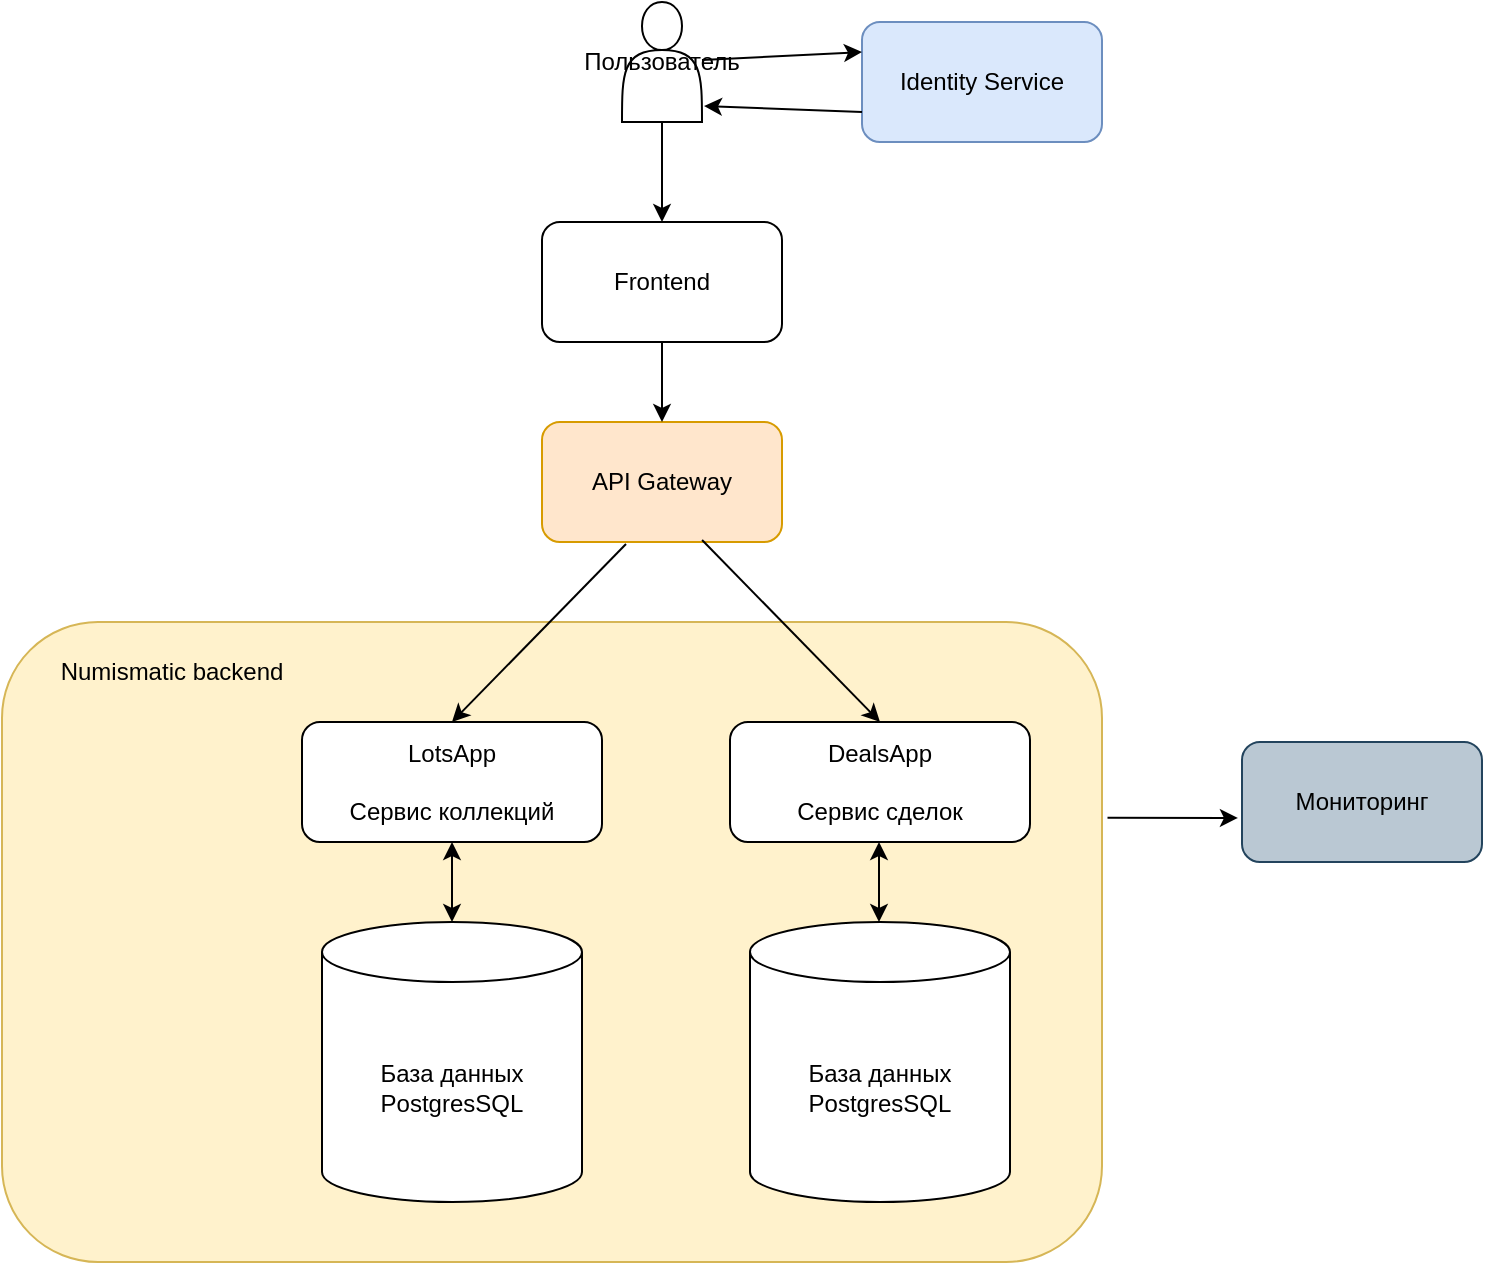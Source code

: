 <mxfile version="24.4.0" type="device">
  <diagram name="Страница — 1" id="sd2RFx1QNJiz3MMCuBXv">
    <mxGraphModel dx="1434" dy="760" grid="1" gridSize="10" guides="1" tooltips="1" connect="1" arrows="1" fold="1" page="1" pageScale="1" pageWidth="827" pageHeight="1169" math="0" shadow="0">
      <root>
        <mxCell id="0" />
        <mxCell id="1" parent="0" />
        <mxCell id="6n-_oiOXOw5-y0gh4UCC-1" value="Frontend" style="rounded=1;whiteSpace=wrap;html=1;" vertex="1" parent="1">
          <mxGeometry x="320" y="140" width="120" height="60" as="geometry" />
        </mxCell>
        <mxCell id="6n-_oiOXOw5-y0gh4UCC-2" value="&lt;div&gt;Пользователь&lt;/div&gt;" style="shape=actor;whiteSpace=wrap;html=1;" vertex="1" parent="1">
          <mxGeometry x="360" y="30" width="40" height="60" as="geometry" />
        </mxCell>
        <mxCell id="6n-_oiOXOw5-y0gh4UCC-5" value="" style="endArrow=classic;html=1;rounded=0;exitX=0.5;exitY=1;exitDx=0;exitDy=0;entryX=0.5;entryY=0;entryDx=0;entryDy=0;" edge="1" parent="1" source="6n-_oiOXOw5-y0gh4UCC-2" target="6n-_oiOXOw5-y0gh4UCC-1">
          <mxGeometry width="50" height="50" relative="1" as="geometry">
            <mxPoint x="390" y="300" as="sourcePoint" />
            <mxPoint x="380" y="160" as="targetPoint" />
          </mxGeometry>
        </mxCell>
        <mxCell id="6n-_oiOXOw5-y0gh4UCC-6" value="API Gateway" style="rounded=1;whiteSpace=wrap;html=1;fillColor=#ffe6cc;strokeColor=#d79b00;" vertex="1" parent="1">
          <mxGeometry x="320" y="240" width="120" height="60" as="geometry" />
        </mxCell>
        <mxCell id="6n-_oiOXOw5-y0gh4UCC-7" value="" style="endArrow=classic;html=1;rounded=0;exitX=0.5;exitY=1;exitDx=0;exitDy=0;entryX=0.5;entryY=0;entryDx=0;entryDy=0;" edge="1" parent="1" source="6n-_oiOXOw5-y0gh4UCC-1" target="6n-_oiOXOw5-y0gh4UCC-6">
          <mxGeometry width="50" height="50" relative="1" as="geometry">
            <mxPoint x="390" y="300" as="sourcePoint" />
            <mxPoint x="440" y="250" as="targetPoint" />
          </mxGeometry>
        </mxCell>
        <mxCell id="6n-_oiOXOw5-y0gh4UCC-8" value="Identity Service" style="rounded=1;whiteSpace=wrap;html=1;fillColor=#dae8fc;strokeColor=#6c8ebf;" vertex="1" parent="1">
          <mxGeometry x="480" y="40" width="120" height="60" as="geometry" />
        </mxCell>
        <mxCell id="6n-_oiOXOw5-y0gh4UCC-9" value="" style="endArrow=classic;html=1;rounded=0;entryX=0;entryY=0.25;entryDx=0;entryDy=0;" edge="1" parent="1" source="6n-_oiOXOw5-y0gh4UCC-2" target="6n-_oiOXOw5-y0gh4UCC-8">
          <mxGeometry width="50" height="50" relative="1" as="geometry">
            <mxPoint x="390" y="300" as="sourcePoint" />
            <mxPoint x="440" y="250" as="targetPoint" />
          </mxGeometry>
        </mxCell>
        <mxCell id="6n-_oiOXOw5-y0gh4UCC-11" value="" style="endArrow=classic;html=1;rounded=0;exitX=0;exitY=0.75;exitDx=0;exitDy=0;entryX=1.025;entryY=0.867;entryDx=0;entryDy=0;entryPerimeter=0;" edge="1" parent="1" source="6n-_oiOXOw5-y0gh4UCC-8" target="6n-_oiOXOw5-y0gh4UCC-2">
          <mxGeometry width="50" height="50" relative="1" as="geometry">
            <mxPoint x="390" y="300" as="sourcePoint" />
            <mxPoint x="440" y="250" as="targetPoint" />
          </mxGeometry>
        </mxCell>
        <mxCell id="6n-_oiOXOw5-y0gh4UCC-12" value="" style="rounded=1;whiteSpace=wrap;html=1;fillColor=#fff2cc;strokeColor=#d6b656;" vertex="1" parent="1">
          <mxGeometry x="50" y="340" width="550" height="320" as="geometry" />
        </mxCell>
        <mxCell id="6n-_oiOXOw5-y0gh4UCC-13" value="Numismatic backend" style="text;html=1;align=center;verticalAlign=middle;whiteSpace=wrap;rounded=0;" vertex="1" parent="1">
          <mxGeometry x="60" y="350" width="150" height="30" as="geometry" />
        </mxCell>
        <mxCell id="6n-_oiOXOw5-y0gh4UCC-14" value="&lt;div&gt;LotsApp&lt;/div&gt;&lt;div&gt;&lt;br&gt;&lt;/div&gt;&lt;div&gt;Сервис коллекций&lt;br&gt;&lt;/div&gt;" style="rounded=1;whiteSpace=wrap;html=1;" vertex="1" parent="1">
          <mxGeometry x="200" y="390" width="150" height="60" as="geometry" />
        </mxCell>
        <mxCell id="6n-_oiOXOw5-y0gh4UCC-16" value="&lt;div&gt;DealsApp&lt;/div&gt;&lt;div&gt;&lt;br&gt;&lt;/div&gt;&lt;div&gt;Сервис сделок&lt;br&gt;&lt;/div&gt;" style="rounded=1;whiteSpace=wrap;html=1;" vertex="1" parent="1">
          <mxGeometry x="414" y="390" width="150" height="60" as="geometry" />
        </mxCell>
        <mxCell id="6n-_oiOXOw5-y0gh4UCC-17" value="" style="endArrow=classic;html=1;rounded=0;exitX=0.35;exitY=1.017;exitDx=0;exitDy=0;exitPerimeter=0;entryX=0.5;entryY=0;entryDx=0;entryDy=0;" edge="1" parent="1" source="6n-_oiOXOw5-y0gh4UCC-6" target="6n-_oiOXOw5-y0gh4UCC-14">
          <mxGeometry width="50" height="50" relative="1" as="geometry">
            <mxPoint x="390" y="420" as="sourcePoint" />
            <mxPoint x="440" y="370" as="targetPoint" />
          </mxGeometry>
        </mxCell>
        <mxCell id="6n-_oiOXOw5-y0gh4UCC-18" value="" style="endArrow=classic;html=1;rounded=0;entryX=0.5;entryY=0;entryDx=0;entryDy=0;exitX=0.667;exitY=0.983;exitDx=0;exitDy=0;exitPerimeter=0;" edge="1" parent="1" source="6n-_oiOXOw5-y0gh4UCC-6" target="6n-_oiOXOw5-y0gh4UCC-16">
          <mxGeometry width="50" height="50" relative="1" as="geometry">
            <mxPoint x="401" y="304" as="sourcePoint" />
            <mxPoint x="440" y="370" as="targetPoint" />
          </mxGeometry>
        </mxCell>
        <mxCell id="6n-_oiOXOw5-y0gh4UCC-19" value="&lt;div&gt;База данных&lt;/div&gt;&lt;div&gt;PostgresSQL&lt;br&gt;&lt;/div&gt;" style="shape=cylinder3;whiteSpace=wrap;html=1;boundedLbl=1;backgroundOutline=1;size=15;" vertex="1" parent="1">
          <mxGeometry x="210" y="490" width="130" height="140" as="geometry" />
        </mxCell>
        <mxCell id="6n-_oiOXOw5-y0gh4UCC-21" value="&lt;div&gt;База данных&lt;/div&gt;&lt;div&gt;PostgresSQL&lt;br&gt;&lt;/div&gt;" style="shape=cylinder3;whiteSpace=wrap;html=1;boundedLbl=1;backgroundOutline=1;size=15;" vertex="1" parent="1">
          <mxGeometry x="424" y="490" width="130" height="140" as="geometry" />
        </mxCell>
        <mxCell id="6n-_oiOXOw5-y0gh4UCC-23" value="" style="endArrow=classic;startArrow=classic;html=1;rounded=0;exitX=0.5;exitY=0;exitDx=0;exitDy=0;exitPerimeter=0;entryX=0.5;entryY=1;entryDx=0;entryDy=0;" edge="1" parent="1" source="6n-_oiOXOw5-y0gh4UCC-19" target="6n-_oiOXOw5-y0gh4UCC-14">
          <mxGeometry width="50" height="50" relative="1" as="geometry">
            <mxPoint x="260" y="490" as="sourcePoint" />
            <mxPoint x="284" y="454" as="targetPoint" />
          </mxGeometry>
        </mxCell>
        <mxCell id="6n-_oiOXOw5-y0gh4UCC-26" value="" style="endArrow=classic;startArrow=classic;html=1;rounded=0;exitX=0.5;exitY=0;exitDx=0;exitDy=0;exitPerimeter=0;entryX=0.5;entryY=1;entryDx=0;entryDy=0;" edge="1" parent="1">
          <mxGeometry width="50" height="50" relative="1" as="geometry">
            <mxPoint x="488.5" y="490" as="sourcePoint" />
            <mxPoint x="488.5" y="450" as="targetPoint" />
          </mxGeometry>
        </mxCell>
        <mxCell id="6n-_oiOXOw5-y0gh4UCC-27" value="Мониторинг" style="rounded=1;whiteSpace=wrap;html=1;fillColor=#bac8d3;strokeColor=#23445d;" vertex="1" parent="1">
          <mxGeometry x="670" y="400" width="120" height="60" as="geometry" />
        </mxCell>
        <mxCell id="6n-_oiOXOw5-y0gh4UCC-28" value="" style="endArrow=classic;html=1;rounded=0;exitX=1.005;exitY=0.306;exitDx=0;exitDy=0;exitPerimeter=0;entryX=-0.017;entryY=0.633;entryDx=0;entryDy=0;entryPerimeter=0;" edge="1" parent="1" source="6n-_oiOXOw5-y0gh4UCC-12" target="6n-_oiOXOw5-y0gh4UCC-27">
          <mxGeometry width="50" height="50" relative="1" as="geometry">
            <mxPoint x="390" y="420" as="sourcePoint" />
            <mxPoint x="440" y="370" as="targetPoint" />
          </mxGeometry>
        </mxCell>
      </root>
    </mxGraphModel>
  </diagram>
</mxfile>

